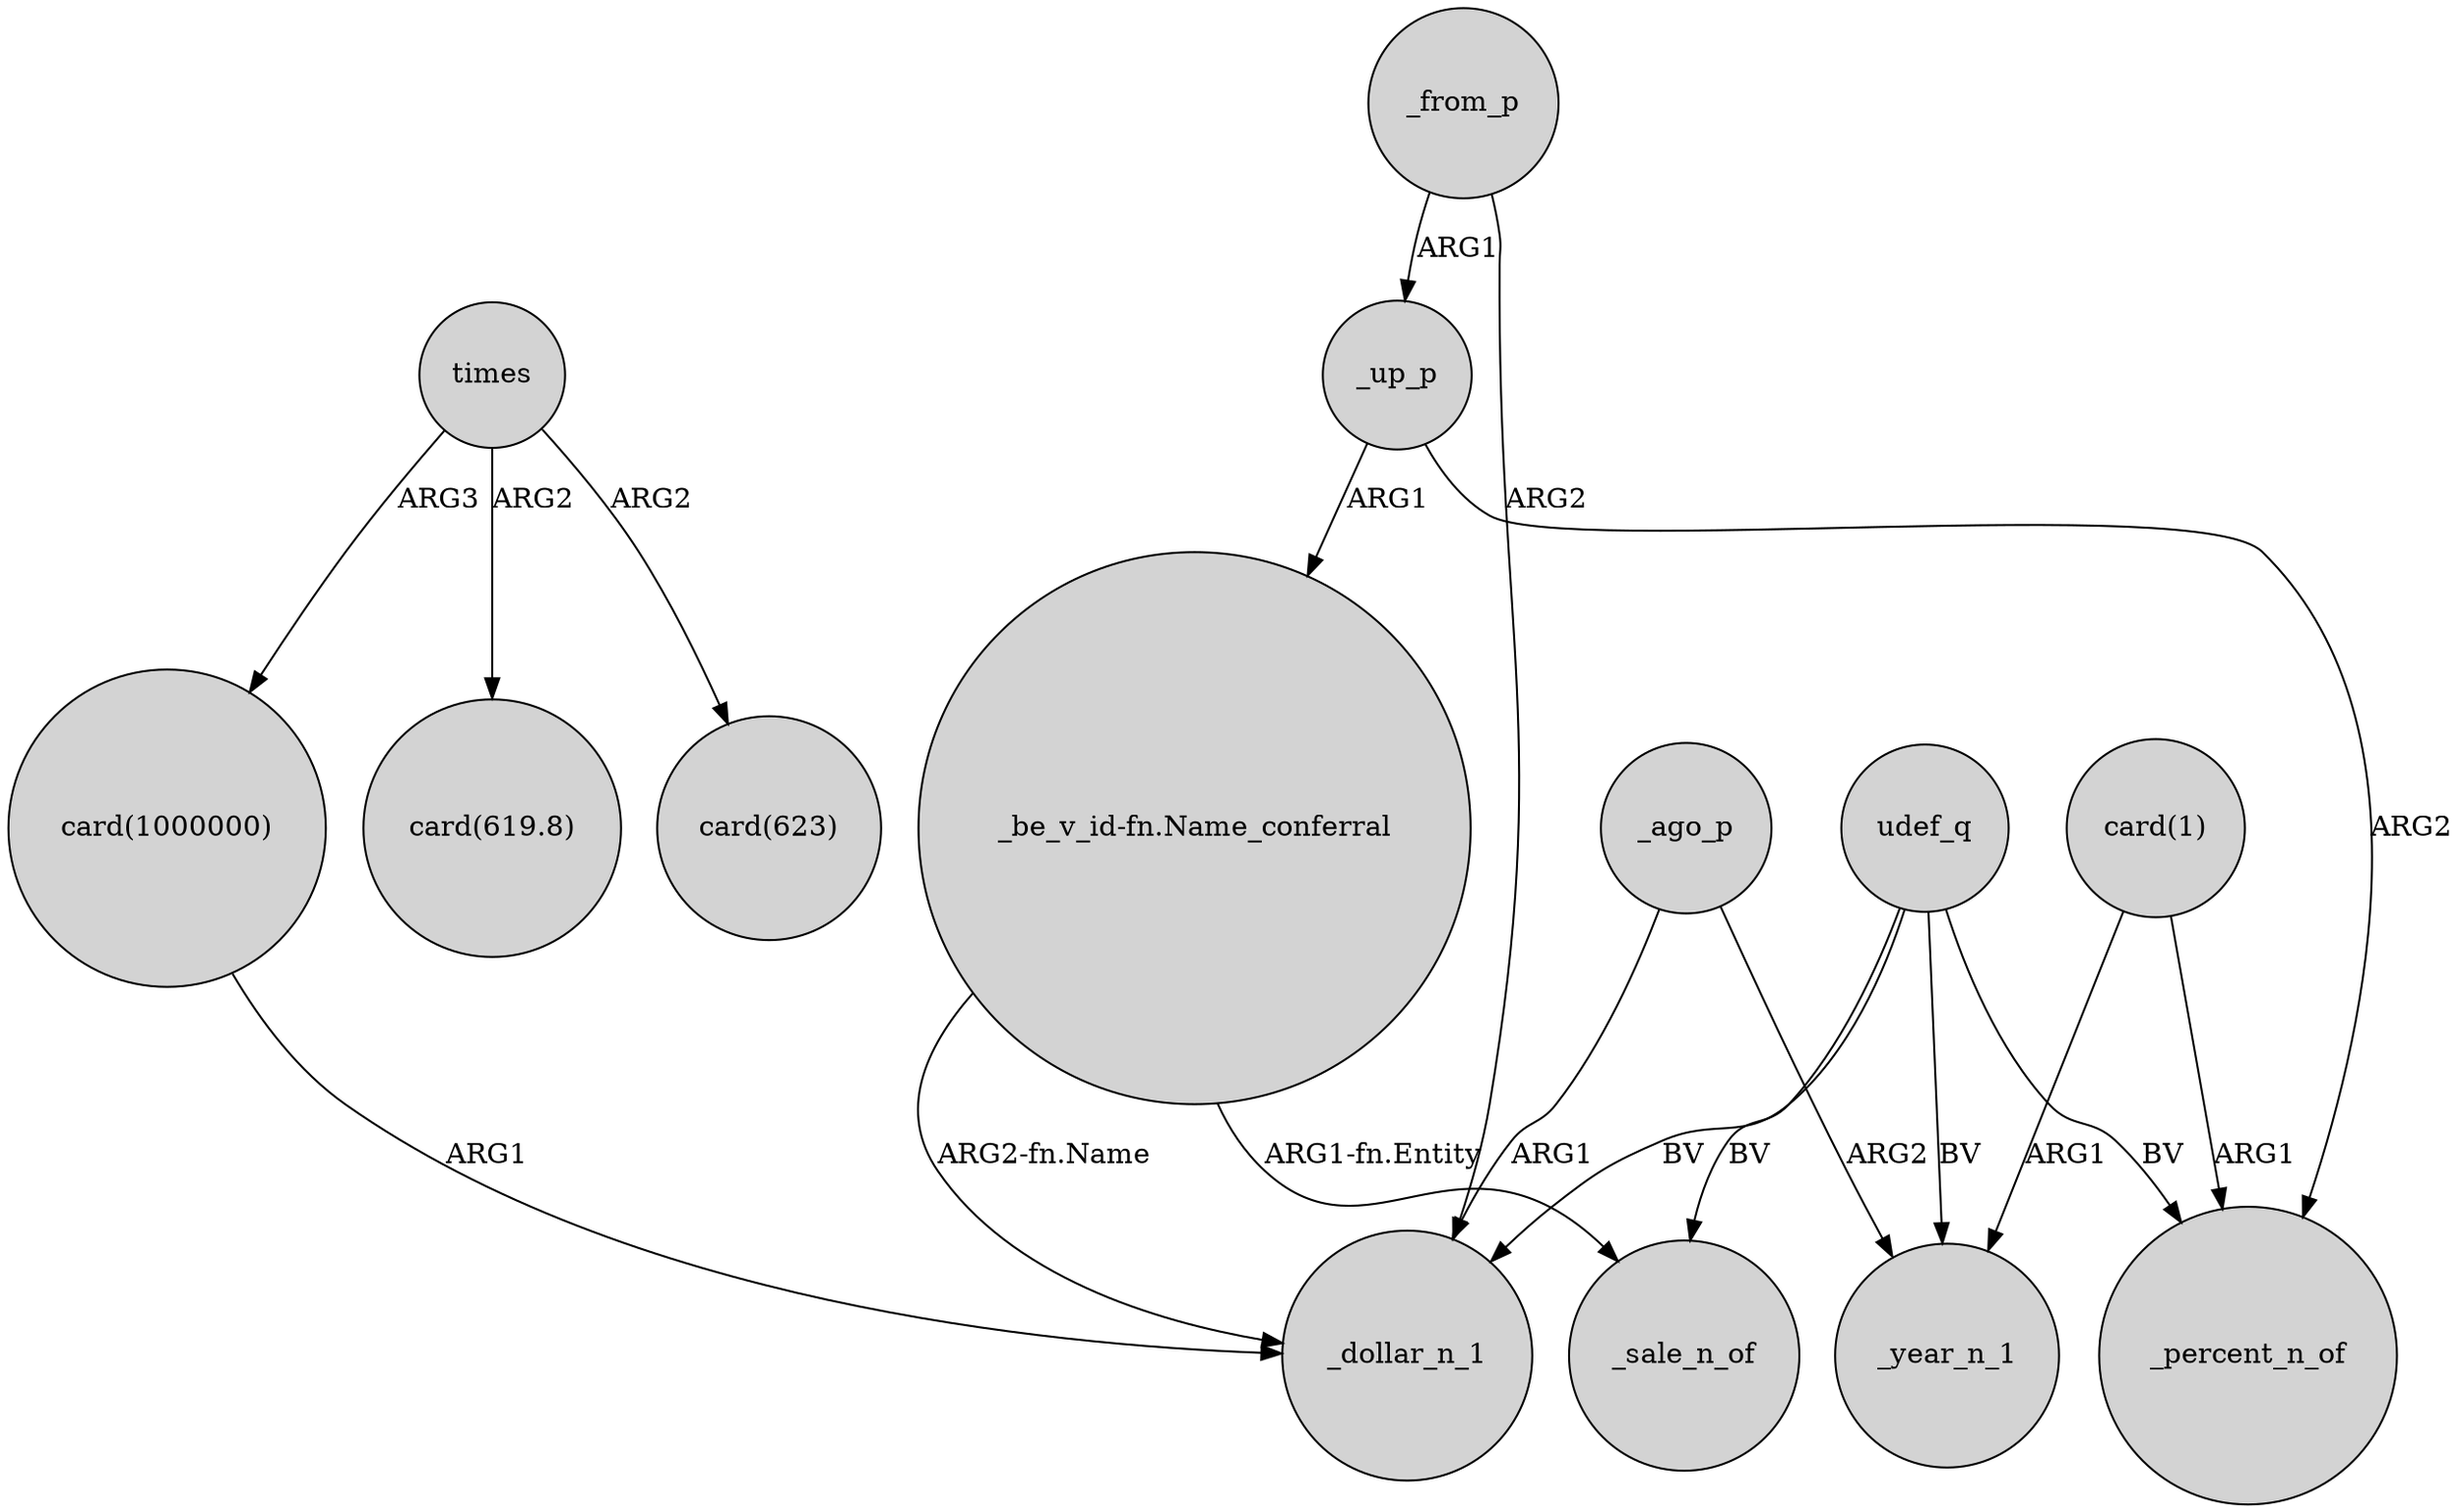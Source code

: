 digraph {
	node [shape=circle style=filled]
	times -> "card(1000000)" [label=ARG3]
	_up_p -> _percent_n_of [label=ARG2]
	times -> "card(619.8)" [label=ARG2]
	udef_q -> _percent_n_of [label=BV]
	"card(1)" -> _percent_n_of [label=ARG1]
	udef_q -> _year_n_1 [label=BV]
	_up_p -> "_be_v_id-fn.Name_conferral" [label=ARG1]
	udef_q -> _sale_n_of [label=BV]
	_from_p -> _up_p [label=ARG1]
	_ago_p -> _dollar_n_1 [label=ARG1]
	udef_q -> _dollar_n_1 [label=BV]
	"card(1000000)" -> _dollar_n_1 [label=ARG1]
	"_be_v_id-fn.Name_conferral" -> _sale_n_of [label="ARG1-fn.Entity"]
	"card(1)" -> _year_n_1 [label=ARG1]
	"_be_v_id-fn.Name_conferral" -> _dollar_n_1 [label="ARG2-fn.Name"]
	_from_p -> _dollar_n_1 [label=ARG2]
	times -> "card(623)" [label=ARG2]
	_ago_p -> _year_n_1 [label=ARG2]
}

